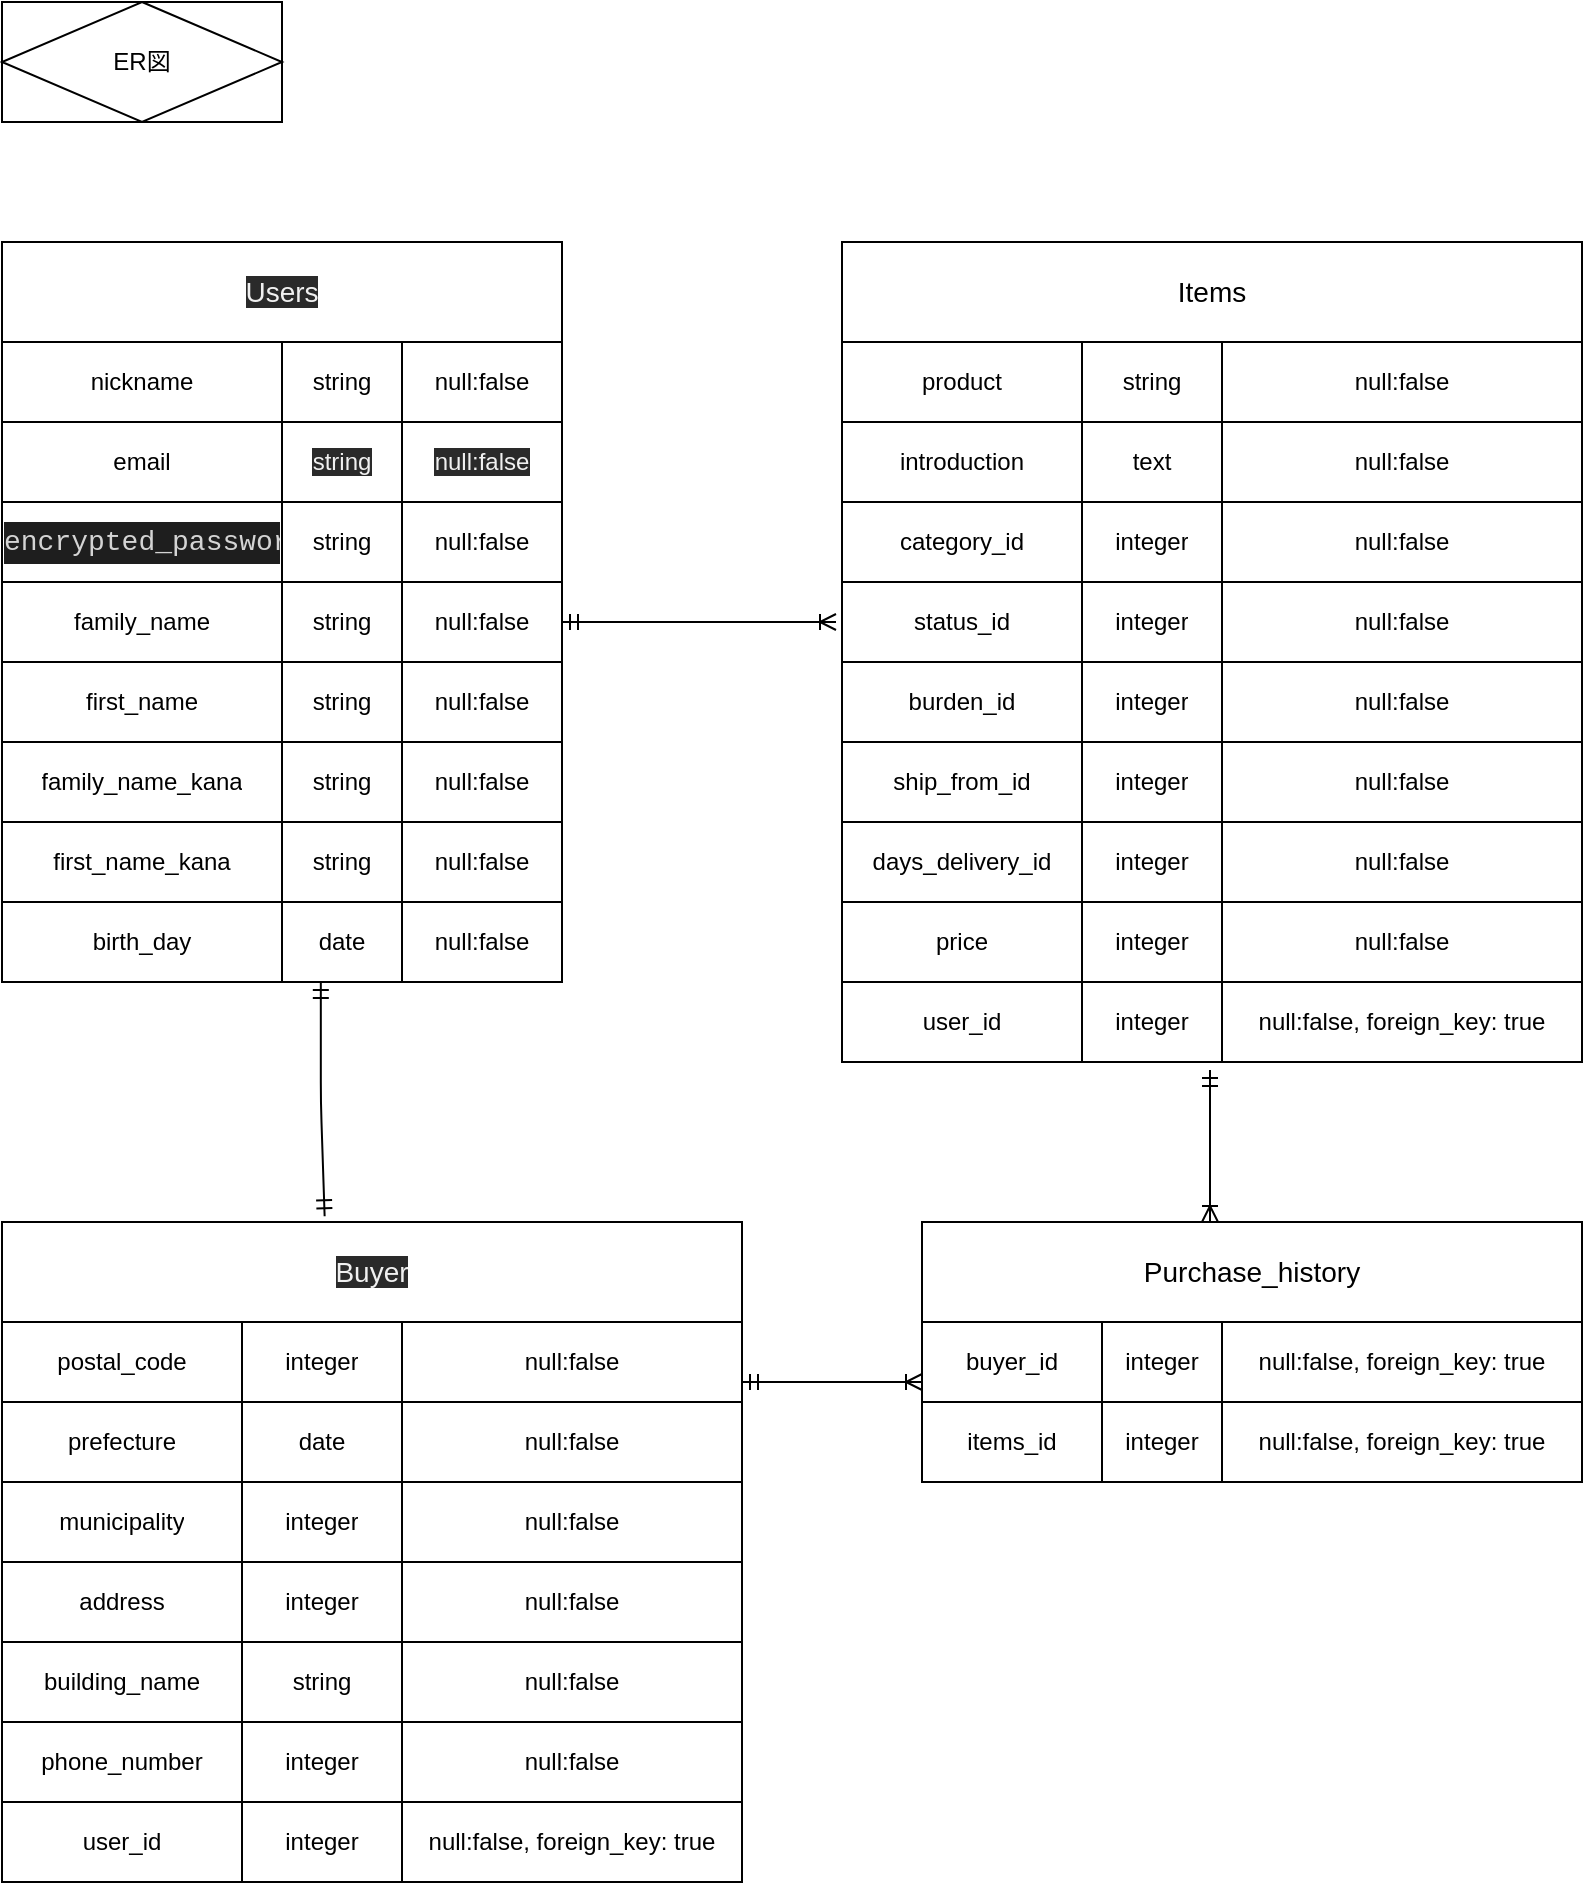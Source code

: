 <mxfile>
    <diagram id="nVic0PnlaTz1LBxeNmWi" name="ページ1">
        <mxGraphModel dx="1226" dy="859" grid="1" gridSize="10" guides="1" tooltips="1" connect="1" arrows="1" fold="1" page="1" pageScale="1" pageWidth="827" pageHeight="1169" math="0" shadow="0">
            <root>
                <mxCell id="RTZNErKrQ9jac7cI_J6o-0"/>
                <mxCell id="RTZNErKrQ9jac7cI_J6o-1" parent="RTZNErKrQ9jac7cI_J6o-0"/>
                <mxCell id="RTZNErKrQ9jac7cI_J6o-183" value="" style="shape=partialRectangle;html=1;whiteSpace=wrap;connectable=0;fillColor=none;top=0;left=0;bottom=0;right=0;overflow=hidden;" parent="RTZNErKrQ9jac7cI_J6o-1" vertex="1">
                    <mxGeometry x="80" y="430" width="80" height="26" as="geometry"/>
                </mxCell>
                <mxCell id="RTZNErKrQ9jac7cI_J6o-213" value="" style="shape=table;html=1;whiteSpace=wrap;startSize=0;container=1;collapsible=0;childLayout=tableLayout;" parent="RTZNErKrQ9jac7cI_J6o-1" vertex="1">
                    <mxGeometry x="20" y="290" width="280" height="120" as="geometry"/>
                </mxCell>
                <mxCell id="RTZNErKrQ9jac7cI_J6o-214" value="" style="shape=partialRectangle;html=1;whiteSpace=wrap;collapsible=0;dropTarget=0;pointerEvents=0;fillColor=none;top=0;left=0;bottom=0;right=0;points=[[0,0.5],[1,0.5]];portConstraint=eastwest;" parent="RTZNErKrQ9jac7cI_J6o-213" vertex="1">
                    <mxGeometry width="280" height="40" as="geometry"/>
                </mxCell>
                <mxCell id="RTZNErKrQ9jac7cI_J6o-215" value="nickname" style="shape=partialRectangle;html=1;whiteSpace=wrap;connectable=0;fillColor=none;top=0;left=0;bottom=0;right=0;overflow=hidden;" parent="RTZNErKrQ9jac7cI_J6o-214" vertex="1">
                    <mxGeometry width="140" height="40" as="geometry"/>
                </mxCell>
                <mxCell id="RTZNErKrQ9jac7cI_J6o-216" value="string" style="shape=partialRectangle;html=1;whiteSpace=wrap;connectable=0;fillColor=none;top=0;left=0;bottom=0;right=0;overflow=hidden;" parent="RTZNErKrQ9jac7cI_J6o-214" vertex="1">
                    <mxGeometry x="140" width="60" height="40" as="geometry"/>
                </mxCell>
                <mxCell id="RTZNErKrQ9jac7cI_J6o-217" value="null:false" style="shape=partialRectangle;html=1;whiteSpace=wrap;connectable=0;fillColor=none;top=0;left=0;bottom=0;right=0;overflow=hidden;" parent="RTZNErKrQ9jac7cI_J6o-214" vertex="1">
                    <mxGeometry x="200" width="80" height="40" as="geometry"/>
                </mxCell>
                <mxCell id="RTZNErKrQ9jac7cI_J6o-218" value="" style="shape=partialRectangle;html=1;whiteSpace=wrap;collapsible=0;dropTarget=0;pointerEvents=0;fillColor=none;top=0;left=0;bottom=0;right=0;points=[[0,0.5],[1,0.5]];portConstraint=eastwest;" parent="RTZNErKrQ9jac7cI_J6o-213" vertex="1">
                    <mxGeometry y="40" width="280" height="40" as="geometry"/>
                </mxCell>
                <mxCell id="RTZNErKrQ9jac7cI_J6o-219" value="email" style="shape=partialRectangle;html=1;whiteSpace=wrap;connectable=0;fillColor=none;top=0;left=0;bottom=0;right=0;overflow=hidden;" parent="RTZNErKrQ9jac7cI_J6o-218" vertex="1">
                    <mxGeometry width="140" height="40" as="geometry"/>
                </mxCell>
                <mxCell id="RTZNErKrQ9jac7cI_J6o-220" value="&lt;meta charset=&quot;utf-8&quot;&gt;&lt;span style=&quot;color: rgb(240, 240, 240); font-family: helvetica; font-size: 12px; font-style: normal; font-weight: 400; letter-spacing: normal; text-align: center; text-indent: 0px; text-transform: none; word-spacing: 0px; background-color: rgb(42, 42, 42); display: inline; float: none;&quot;&gt;string&lt;/span&gt;" style="shape=partialRectangle;html=1;whiteSpace=wrap;connectable=0;fillColor=none;top=0;left=0;bottom=0;right=0;overflow=hidden;" parent="RTZNErKrQ9jac7cI_J6o-218" vertex="1">
                    <mxGeometry x="140" width="60" height="40" as="geometry"/>
                </mxCell>
                <mxCell id="RTZNErKrQ9jac7cI_J6o-221" value="&lt;meta charset=&quot;utf-8&quot;&gt;&lt;span style=&quot;color: rgb(240, 240, 240); font-family: helvetica; font-size: 12px; font-style: normal; font-weight: 400; letter-spacing: normal; text-align: center; text-indent: 0px; text-transform: none; word-spacing: 0px; background-color: rgb(42, 42, 42); display: inline; float: none;&quot;&gt;null:false&lt;/span&gt;" style="shape=partialRectangle;html=1;whiteSpace=wrap;connectable=0;fillColor=none;top=0;left=0;bottom=0;right=0;overflow=hidden;" parent="RTZNErKrQ9jac7cI_J6o-218" vertex="1">
                    <mxGeometry x="200" width="80" height="40" as="geometry"/>
                </mxCell>
                <mxCell id="RTZNErKrQ9jac7cI_J6o-222" value="" style="shape=partialRectangle;html=1;whiteSpace=wrap;collapsible=0;dropTarget=0;pointerEvents=0;fillColor=none;top=0;left=0;bottom=0;right=0;points=[[0,0.5],[1,0.5]];portConstraint=eastwest;" parent="RTZNErKrQ9jac7cI_J6o-213" vertex="1">
                    <mxGeometry y="80" width="280" height="40" as="geometry"/>
                </mxCell>
                <mxCell id="RTZNErKrQ9jac7cI_J6o-223" value="&lt;div style=&quot;color: rgb(212 , 212 , 212) ; background-color: rgb(30 , 30 , 30) ; font-family: &amp;#34;ricty diminished&amp;#34; , &amp;#34;menlo&amp;#34; , &amp;#34;monaco&amp;#34; , &amp;#34;courier new&amp;#34; , monospace ; font-size: 14px ; line-height: 21px&quot;&gt;encrypted_password&lt;/div&gt;" style="shape=partialRectangle;html=1;whiteSpace=wrap;connectable=0;fillColor=none;top=0;left=0;bottom=0;right=0;overflow=hidden;" parent="RTZNErKrQ9jac7cI_J6o-222" vertex="1">
                    <mxGeometry width="140" height="40" as="geometry"/>
                </mxCell>
                <mxCell id="RTZNErKrQ9jac7cI_J6o-224" value="string" style="shape=partialRectangle;html=1;whiteSpace=wrap;connectable=0;fillColor=none;top=0;left=0;bottom=0;right=0;overflow=hidden;" parent="RTZNErKrQ9jac7cI_J6o-222" vertex="1">
                    <mxGeometry x="140" width="60" height="40" as="geometry"/>
                </mxCell>
                <mxCell id="RTZNErKrQ9jac7cI_J6o-225" value="null:false" style="shape=partialRectangle;html=1;whiteSpace=wrap;connectable=0;fillColor=none;top=0;left=0;bottom=0;right=0;overflow=hidden;" parent="RTZNErKrQ9jac7cI_J6o-222" vertex="1">
                    <mxGeometry x="200" width="80" height="40" as="geometry"/>
                </mxCell>
                <mxCell id="RTZNErKrQ9jac7cI_J6o-240" value="&lt;meta charset=&quot;utf-8&quot;&gt;&lt;span style=&quot;color: rgb(240, 240, 240); font-family: helvetica; font-size: 14px; font-style: normal; font-weight: 400; letter-spacing: normal; text-align: center; text-indent: 0px; text-transform: none; word-spacing: 0px; background-color: rgb(42, 42, 42); display: inline; float: none;&quot;&gt;Users&lt;/span&gt;" style="rounded=0;whiteSpace=wrap;html=1;" parent="RTZNErKrQ9jac7cI_J6o-1" vertex="1">
                    <mxGeometry x="20" y="240" width="280" height="50" as="geometry"/>
                </mxCell>
                <mxCell id="RTZNErKrQ9jac7cI_J6o-257" value="" style="shape=table;html=1;whiteSpace=wrap;startSize=0;container=1;collapsible=0;childLayout=tableLayout;" parent="RTZNErKrQ9jac7cI_J6o-1" vertex="1">
                    <mxGeometry x="20" y="410" width="280" height="120" as="geometry"/>
                </mxCell>
                <mxCell id="RTZNErKrQ9jac7cI_J6o-258" value="" style="shape=partialRectangle;html=1;whiteSpace=wrap;collapsible=0;dropTarget=0;pointerEvents=0;fillColor=none;top=0;left=0;bottom=0;right=0;points=[[0,0.5],[1,0.5]];portConstraint=eastwest;" parent="RTZNErKrQ9jac7cI_J6o-257" vertex="1">
                    <mxGeometry width="280" height="40" as="geometry"/>
                </mxCell>
                <mxCell id="RTZNErKrQ9jac7cI_J6o-259" value="family_name" style="shape=partialRectangle;html=1;whiteSpace=wrap;connectable=0;fillColor=none;top=0;left=0;bottom=0;right=0;overflow=hidden;" parent="RTZNErKrQ9jac7cI_J6o-258" vertex="1">
                    <mxGeometry width="140" height="40" as="geometry"/>
                </mxCell>
                <mxCell id="RTZNErKrQ9jac7cI_J6o-260" value="string" style="shape=partialRectangle;html=1;whiteSpace=wrap;connectable=0;fillColor=none;top=0;left=0;bottom=0;right=0;overflow=hidden;" parent="RTZNErKrQ9jac7cI_J6o-258" vertex="1">
                    <mxGeometry x="140" width="60" height="40" as="geometry"/>
                </mxCell>
                <mxCell id="RTZNErKrQ9jac7cI_J6o-261" value="null:false" style="shape=partialRectangle;html=1;whiteSpace=wrap;connectable=0;fillColor=none;top=0;left=0;bottom=0;right=0;overflow=hidden;" parent="RTZNErKrQ9jac7cI_J6o-258" vertex="1">
                    <mxGeometry x="200" width="80" height="40" as="geometry"/>
                </mxCell>
                <mxCell id="RTZNErKrQ9jac7cI_J6o-262" value="" style="shape=partialRectangle;html=1;whiteSpace=wrap;collapsible=0;dropTarget=0;pointerEvents=0;fillColor=none;top=0;left=0;bottom=0;right=0;points=[[0,0.5],[1,0.5]];portConstraint=eastwest;" parent="RTZNErKrQ9jac7cI_J6o-257" vertex="1">
                    <mxGeometry y="40" width="280" height="40" as="geometry"/>
                </mxCell>
                <mxCell id="RTZNErKrQ9jac7cI_J6o-263" value="first_name" style="shape=partialRectangle;html=1;whiteSpace=wrap;connectable=0;fillColor=none;top=0;left=0;bottom=0;right=0;overflow=hidden;" parent="RTZNErKrQ9jac7cI_J6o-262" vertex="1">
                    <mxGeometry width="140" height="40" as="geometry"/>
                </mxCell>
                <mxCell id="RTZNErKrQ9jac7cI_J6o-264" value="string" style="shape=partialRectangle;html=1;whiteSpace=wrap;connectable=0;fillColor=none;top=0;left=0;bottom=0;right=0;overflow=hidden;" parent="RTZNErKrQ9jac7cI_J6o-262" vertex="1">
                    <mxGeometry x="140" width="60" height="40" as="geometry"/>
                </mxCell>
                <mxCell id="RTZNErKrQ9jac7cI_J6o-265" value="null:false" style="shape=partialRectangle;html=1;whiteSpace=wrap;connectable=0;fillColor=none;top=0;left=0;bottom=0;right=0;overflow=hidden;" parent="RTZNErKrQ9jac7cI_J6o-262" vertex="1">
                    <mxGeometry x="200" width="80" height="40" as="geometry"/>
                </mxCell>
                <mxCell id="RTZNErKrQ9jac7cI_J6o-266" value="" style="shape=partialRectangle;html=1;whiteSpace=wrap;collapsible=0;dropTarget=0;pointerEvents=0;fillColor=none;top=0;left=0;bottom=0;right=0;points=[[0,0.5],[1,0.5]];portConstraint=eastwest;" parent="RTZNErKrQ9jac7cI_J6o-257" vertex="1">
                    <mxGeometry y="80" width="280" height="40" as="geometry"/>
                </mxCell>
                <mxCell id="RTZNErKrQ9jac7cI_J6o-267" value="family_name_kana" style="shape=partialRectangle;html=1;whiteSpace=wrap;connectable=0;fillColor=none;top=0;left=0;bottom=0;right=0;overflow=hidden;" parent="RTZNErKrQ9jac7cI_J6o-266" vertex="1">
                    <mxGeometry width="140" height="40" as="geometry"/>
                </mxCell>
                <mxCell id="RTZNErKrQ9jac7cI_J6o-268" value="string" style="shape=partialRectangle;html=1;whiteSpace=wrap;connectable=0;fillColor=none;top=0;left=0;bottom=0;right=0;overflow=hidden;" parent="RTZNErKrQ9jac7cI_J6o-266" vertex="1">
                    <mxGeometry x="140" width="60" height="40" as="geometry"/>
                </mxCell>
                <mxCell id="RTZNErKrQ9jac7cI_J6o-269" value="null:false" style="shape=partialRectangle;html=1;whiteSpace=wrap;connectable=0;fillColor=none;top=0;left=0;bottom=0;right=0;overflow=hidden;" parent="RTZNErKrQ9jac7cI_J6o-266" vertex="1">
                    <mxGeometry x="200" width="80" height="40" as="geometry"/>
                </mxCell>
                <mxCell id="RTZNErKrQ9jac7cI_J6o-270" value="first_name_kana" style="rounded=0;whiteSpace=wrap;html=1;" parent="RTZNErKrQ9jac7cI_J6o-1" vertex="1">
                    <mxGeometry x="20" y="530" width="140" height="40" as="geometry"/>
                </mxCell>
                <mxCell id="RTZNErKrQ9jac7cI_J6o-271" value="birth_day" style="rounded=0;whiteSpace=wrap;html=1;" parent="RTZNErKrQ9jac7cI_J6o-1" vertex="1">
                    <mxGeometry x="20" y="570" width="140" height="40" as="geometry"/>
                </mxCell>
                <mxCell id="RTZNErKrQ9jac7cI_J6o-272" value="string" style="rounded=0;whiteSpace=wrap;html=1;" parent="RTZNErKrQ9jac7cI_J6o-1" vertex="1">
                    <mxGeometry x="160" y="530" width="60" height="40" as="geometry"/>
                </mxCell>
                <mxCell id="RTZNErKrQ9jac7cI_J6o-273" value="date" style="rounded=0;whiteSpace=wrap;html=1;" parent="RTZNErKrQ9jac7cI_J6o-1" vertex="1">
                    <mxGeometry x="160" y="570" width="60" height="40" as="geometry"/>
                </mxCell>
                <mxCell id="RTZNErKrQ9jac7cI_J6o-274" value="null:false" style="rounded=0;whiteSpace=wrap;html=1;" parent="RTZNErKrQ9jac7cI_J6o-1" vertex="1">
                    <mxGeometry x="220" y="530" width="80" height="40" as="geometry"/>
                </mxCell>
                <mxCell id="RTZNErKrQ9jac7cI_J6o-275" value="null:false" style="rounded=0;whiteSpace=wrap;html=1;" parent="RTZNErKrQ9jac7cI_J6o-1" vertex="1">
                    <mxGeometry x="220" y="570" width="80" height="40" as="geometry"/>
                </mxCell>
                <mxCell id="RTZNErKrQ9jac7cI_J6o-277" value="&lt;font face=&quot;helvetica&quot;&gt;&lt;span style=&quot;font-size: 14px&quot;&gt;Items&lt;/span&gt;&lt;/font&gt;" style="rounded=0;whiteSpace=wrap;html=1;" parent="RTZNErKrQ9jac7cI_J6o-1" vertex="1">
                    <mxGeometry x="440" y="240" width="370" height="50" as="geometry"/>
                </mxCell>
                <mxCell id="RTZNErKrQ9jac7cI_J6o-278" value="" style="shape=table;html=1;whiteSpace=wrap;startSize=0;container=1;collapsible=0;childLayout=tableLayout;" parent="RTZNErKrQ9jac7cI_J6o-1" vertex="1">
                    <mxGeometry x="440" y="290" width="370" height="120" as="geometry"/>
                </mxCell>
                <mxCell id="RTZNErKrQ9jac7cI_J6o-279" value="" style="shape=partialRectangle;html=1;whiteSpace=wrap;collapsible=0;dropTarget=0;pointerEvents=0;fillColor=none;top=0;left=0;bottom=0;right=0;points=[[0,0.5],[1,0.5]];portConstraint=eastwest;" parent="RTZNErKrQ9jac7cI_J6o-278" vertex="1">
                    <mxGeometry width="370" height="40" as="geometry"/>
                </mxCell>
                <mxCell id="RTZNErKrQ9jac7cI_J6o-280" value="product" style="shape=partialRectangle;html=1;whiteSpace=wrap;connectable=0;fillColor=none;top=0;left=0;bottom=0;right=0;overflow=hidden;" parent="RTZNErKrQ9jac7cI_J6o-279" vertex="1">
                    <mxGeometry width="120" height="40" as="geometry"/>
                </mxCell>
                <mxCell id="RTZNErKrQ9jac7cI_J6o-281" value="string" style="shape=partialRectangle;html=1;whiteSpace=wrap;connectable=0;fillColor=none;top=0;left=0;bottom=0;right=0;overflow=hidden;" parent="RTZNErKrQ9jac7cI_J6o-279" vertex="1">
                    <mxGeometry x="120" width="70" height="40" as="geometry"/>
                </mxCell>
                <mxCell id="RTZNErKrQ9jac7cI_J6o-282" value="null:false" style="shape=partialRectangle;html=1;whiteSpace=wrap;connectable=0;fillColor=none;top=0;left=0;bottom=0;right=0;overflow=hidden;" parent="RTZNErKrQ9jac7cI_J6o-279" vertex="1">
                    <mxGeometry x="190" width="180" height="40" as="geometry"/>
                </mxCell>
                <mxCell id="RTZNErKrQ9jac7cI_J6o-283" value="" style="shape=partialRectangle;html=1;whiteSpace=wrap;collapsible=0;dropTarget=0;pointerEvents=0;fillColor=none;top=0;left=0;bottom=0;right=0;points=[[0,0.5],[1,0.5]];portConstraint=eastwest;" parent="RTZNErKrQ9jac7cI_J6o-278" vertex="1">
                    <mxGeometry y="40" width="370" height="40" as="geometry"/>
                </mxCell>
                <mxCell id="RTZNErKrQ9jac7cI_J6o-284" value="introduction" style="shape=partialRectangle;html=1;whiteSpace=wrap;connectable=0;fillColor=none;top=0;left=0;bottom=0;right=0;overflow=hidden;" parent="RTZNErKrQ9jac7cI_J6o-283" vertex="1">
                    <mxGeometry width="120" height="40" as="geometry"/>
                </mxCell>
                <mxCell id="RTZNErKrQ9jac7cI_J6o-285" value="text" style="shape=partialRectangle;html=1;whiteSpace=wrap;connectable=0;fillColor=none;top=0;left=0;bottom=0;right=0;overflow=hidden;" parent="RTZNErKrQ9jac7cI_J6o-283" vertex="1">
                    <mxGeometry x="120" width="70" height="40" as="geometry"/>
                </mxCell>
                <mxCell id="RTZNErKrQ9jac7cI_J6o-286" value="null:false" style="shape=partialRectangle;html=1;whiteSpace=wrap;connectable=0;fillColor=none;top=0;left=0;bottom=0;right=0;overflow=hidden;" parent="RTZNErKrQ9jac7cI_J6o-283" vertex="1">
                    <mxGeometry x="190" width="180" height="40" as="geometry"/>
                </mxCell>
                <mxCell id="RTZNErKrQ9jac7cI_J6o-287" value="" style="shape=partialRectangle;html=1;whiteSpace=wrap;collapsible=0;dropTarget=0;pointerEvents=0;fillColor=none;top=0;left=0;bottom=0;right=0;points=[[0,0.5],[1,0.5]];portConstraint=eastwest;" parent="RTZNErKrQ9jac7cI_J6o-278" vertex="1">
                    <mxGeometry y="80" width="370" height="40" as="geometry"/>
                </mxCell>
                <mxCell id="RTZNErKrQ9jac7cI_J6o-288" value="category_id" style="shape=partialRectangle;html=1;whiteSpace=wrap;connectable=0;fillColor=none;top=0;left=0;bottom=0;right=0;overflow=hidden;" parent="RTZNErKrQ9jac7cI_J6o-287" vertex="1">
                    <mxGeometry width="120" height="40" as="geometry"/>
                </mxCell>
                <mxCell id="RTZNErKrQ9jac7cI_J6o-289" value="integer" style="shape=partialRectangle;html=1;whiteSpace=wrap;connectable=0;fillColor=none;top=0;left=0;bottom=0;right=0;overflow=hidden;" parent="RTZNErKrQ9jac7cI_J6o-287" vertex="1">
                    <mxGeometry x="120" width="70" height="40" as="geometry"/>
                </mxCell>
                <mxCell id="RTZNErKrQ9jac7cI_J6o-290" value="null:false" style="shape=partialRectangle;html=1;whiteSpace=wrap;connectable=0;fillColor=none;top=0;left=0;bottom=0;right=0;overflow=hidden;" parent="RTZNErKrQ9jac7cI_J6o-287" vertex="1">
                    <mxGeometry x="190" width="180" height="40" as="geometry"/>
                </mxCell>
                <mxCell id="RTZNErKrQ9jac7cI_J6o-291" value="" style="shape=table;html=1;whiteSpace=wrap;startSize=0;container=1;collapsible=0;childLayout=tableLayout;" parent="RTZNErKrQ9jac7cI_J6o-1" vertex="1">
                    <mxGeometry x="440" y="410" width="370" height="120" as="geometry"/>
                </mxCell>
                <mxCell id="RTZNErKrQ9jac7cI_J6o-292" value="" style="shape=partialRectangle;html=1;whiteSpace=wrap;collapsible=0;dropTarget=0;pointerEvents=0;fillColor=none;top=0;left=0;bottom=0;right=0;points=[[0,0.5],[1,0.5]];portConstraint=eastwest;" parent="RTZNErKrQ9jac7cI_J6o-291" vertex="1">
                    <mxGeometry width="370" height="40" as="geometry"/>
                </mxCell>
                <mxCell id="RTZNErKrQ9jac7cI_J6o-293" value="status_id" style="shape=partialRectangle;html=1;whiteSpace=wrap;connectable=0;fillColor=none;top=0;left=0;bottom=0;right=0;overflow=hidden;" parent="RTZNErKrQ9jac7cI_J6o-292" vertex="1">
                    <mxGeometry width="120" height="40" as="geometry"/>
                </mxCell>
                <mxCell id="RTZNErKrQ9jac7cI_J6o-294" value="integer" style="shape=partialRectangle;html=1;whiteSpace=wrap;connectable=0;fillColor=none;top=0;left=0;bottom=0;right=0;overflow=hidden;" parent="RTZNErKrQ9jac7cI_J6o-292" vertex="1">
                    <mxGeometry x="120" width="70" height="40" as="geometry"/>
                </mxCell>
                <mxCell id="RTZNErKrQ9jac7cI_J6o-295" value="null:false" style="shape=partialRectangle;html=1;whiteSpace=wrap;connectable=0;fillColor=none;top=0;left=0;bottom=0;right=0;overflow=hidden;" parent="RTZNErKrQ9jac7cI_J6o-292" vertex="1">
                    <mxGeometry x="190" width="180" height="40" as="geometry"/>
                </mxCell>
                <mxCell id="RTZNErKrQ9jac7cI_J6o-296" value="" style="shape=partialRectangle;html=1;whiteSpace=wrap;collapsible=0;dropTarget=0;pointerEvents=0;fillColor=none;top=0;left=0;bottom=0;right=0;points=[[0,0.5],[1,0.5]];portConstraint=eastwest;" parent="RTZNErKrQ9jac7cI_J6o-291" vertex="1">
                    <mxGeometry y="40" width="370" height="40" as="geometry"/>
                </mxCell>
                <mxCell id="RTZNErKrQ9jac7cI_J6o-297" value="burden_id" style="shape=partialRectangle;html=1;whiteSpace=wrap;connectable=0;fillColor=none;top=0;left=0;bottom=0;right=0;overflow=hidden;" parent="RTZNErKrQ9jac7cI_J6o-296" vertex="1">
                    <mxGeometry width="120" height="40" as="geometry"/>
                </mxCell>
                <mxCell id="RTZNErKrQ9jac7cI_J6o-298" value="integer" style="shape=partialRectangle;html=1;whiteSpace=wrap;connectable=0;fillColor=none;top=0;left=0;bottom=0;right=0;overflow=hidden;" parent="RTZNErKrQ9jac7cI_J6o-296" vertex="1">
                    <mxGeometry x="120" width="70" height="40" as="geometry"/>
                </mxCell>
                <mxCell id="RTZNErKrQ9jac7cI_J6o-299" value="null:false" style="shape=partialRectangle;html=1;whiteSpace=wrap;connectable=0;fillColor=none;top=0;left=0;bottom=0;right=0;overflow=hidden;" parent="RTZNErKrQ9jac7cI_J6o-296" vertex="1">
                    <mxGeometry x="190" width="180" height="40" as="geometry"/>
                </mxCell>
                <mxCell id="RTZNErKrQ9jac7cI_J6o-300" value="" style="shape=partialRectangle;html=1;whiteSpace=wrap;collapsible=0;dropTarget=0;pointerEvents=0;fillColor=none;top=0;left=0;bottom=0;right=0;points=[[0,0.5],[1,0.5]];portConstraint=eastwest;" parent="RTZNErKrQ9jac7cI_J6o-291" vertex="1">
                    <mxGeometry y="80" width="370" height="40" as="geometry"/>
                </mxCell>
                <mxCell id="RTZNErKrQ9jac7cI_J6o-301" value="ship_from_id" style="shape=partialRectangle;html=1;whiteSpace=wrap;connectable=0;fillColor=none;top=0;left=0;bottom=0;right=0;overflow=hidden;" parent="RTZNErKrQ9jac7cI_J6o-300" vertex="1">
                    <mxGeometry width="120" height="40" as="geometry"/>
                </mxCell>
                <mxCell id="RTZNErKrQ9jac7cI_J6o-302" value="integer" style="shape=partialRectangle;html=1;whiteSpace=wrap;connectable=0;fillColor=none;top=0;left=0;bottom=0;right=0;overflow=hidden;" parent="RTZNErKrQ9jac7cI_J6o-300" vertex="1">
                    <mxGeometry x="120" width="70" height="40" as="geometry"/>
                </mxCell>
                <mxCell id="RTZNErKrQ9jac7cI_J6o-303" value="null:false" style="shape=partialRectangle;html=1;whiteSpace=wrap;connectable=0;fillColor=none;top=0;left=0;bottom=0;right=0;overflow=hidden;" parent="RTZNErKrQ9jac7cI_J6o-300" vertex="1">
                    <mxGeometry x="190" width="180" height="40" as="geometry"/>
                </mxCell>
                <mxCell id="RTZNErKrQ9jac7cI_J6o-317" value="days_delivery_id" style="rounded=0;whiteSpace=wrap;html=1;" parent="RTZNErKrQ9jac7cI_J6o-1" vertex="1">
                    <mxGeometry x="440" y="530" width="120" height="40" as="geometry"/>
                </mxCell>
                <mxCell id="RTZNErKrQ9jac7cI_J6o-377" value="" style="edgeStyle=none;rounded=0;orthogonalLoop=1;jettySize=auto;html=1;" parent="RTZNErKrQ9jac7cI_J6o-1" source="RTZNErKrQ9jac7cI_J6o-318" target="RTZNErKrQ9jac7cI_J6o-322" edge="1">
                    <mxGeometry relative="1" as="geometry"/>
                </mxCell>
                <mxCell id="RTZNErKrQ9jac7cI_J6o-318" value="integer" style="rounded=0;whiteSpace=wrap;html=1;" parent="RTZNErKrQ9jac7cI_J6o-1" vertex="1">
                    <mxGeometry x="560" y="530" width="70" height="40" as="geometry"/>
                </mxCell>
                <mxCell id="RTZNErKrQ9jac7cI_J6o-319" value="null:false" style="rounded=0;whiteSpace=wrap;html=1;" parent="RTZNErKrQ9jac7cI_J6o-1" vertex="1">
                    <mxGeometry x="630" y="530" width="180" height="40" as="geometry"/>
                </mxCell>
                <mxCell id="RTZNErKrQ9jac7cI_J6o-320" value="price" style="rounded=0;whiteSpace=wrap;html=1;" parent="RTZNErKrQ9jac7cI_J6o-1" vertex="1">
                    <mxGeometry x="440" y="570" width="120" height="40" as="geometry"/>
                </mxCell>
                <mxCell id="RTZNErKrQ9jac7cI_J6o-321" value="integer" style="rounded=0;whiteSpace=wrap;html=1;" parent="RTZNErKrQ9jac7cI_J6o-1" vertex="1">
                    <mxGeometry x="560" y="570" width="70" height="40" as="geometry"/>
                </mxCell>
                <mxCell id="RTZNErKrQ9jac7cI_J6o-322" value="null:false" style="rounded=0;whiteSpace=wrap;html=1;" parent="RTZNErKrQ9jac7cI_J6o-1" vertex="1">
                    <mxGeometry x="630" y="570" width="180" height="40" as="geometry"/>
                </mxCell>
                <mxCell id="RTZNErKrQ9jac7cI_J6o-323" value="&lt;span style=&quot;color: rgb(240 , 240 , 240) ; font-family: &amp;#34;helvetica&amp;#34; ; font-size: 14px ; font-style: normal ; font-weight: 400 ; letter-spacing: normal ; text-align: center ; text-indent: 0px ; text-transform: none ; word-spacing: 0px ; background-color: rgb(42 , 42 , 42) ; display: inline ; float: none&quot;&gt;Buyer&lt;/span&gt;" style="rounded=0;whiteSpace=wrap;html=1;" parent="RTZNErKrQ9jac7cI_J6o-1" vertex="1">
                    <mxGeometry x="20" y="730" width="370" height="50" as="geometry"/>
                </mxCell>
                <mxCell id="RTZNErKrQ9jac7cI_J6o-324" value="" style="shape=table;html=1;whiteSpace=wrap;startSize=0;container=1;collapsible=0;childLayout=tableLayout;" parent="RTZNErKrQ9jac7cI_J6o-1" vertex="1">
                    <mxGeometry x="20" y="780" width="370" height="120" as="geometry"/>
                </mxCell>
                <mxCell id="RTZNErKrQ9jac7cI_J6o-325" value="" style="shape=partialRectangle;html=1;whiteSpace=wrap;collapsible=0;dropTarget=0;pointerEvents=0;fillColor=none;top=0;left=0;bottom=0;right=0;points=[[0,0.5],[1,0.5]];portConstraint=eastwest;" parent="RTZNErKrQ9jac7cI_J6o-324" vertex="1">
                    <mxGeometry width="370" height="40" as="geometry"/>
                </mxCell>
                <mxCell id="RTZNErKrQ9jac7cI_J6o-326" value="postal_code" style="shape=partialRectangle;html=1;whiteSpace=wrap;connectable=0;fillColor=none;top=0;left=0;bottom=0;right=0;overflow=hidden;" parent="RTZNErKrQ9jac7cI_J6o-325" vertex="1">
                    <mxGeometry width="120" height="40" as="geometry"/>
                </mxCell>
                <mxCell id="RTZNErKrQ9jac7cI_J6o-327" value="integer" style="shape=partialRectangle;html=1;whiteSpace=wrap;connectable=0;fillColor=none;top=0;left=0;bottom=0;right=0;overflow=hidden;" parent="RTZNErKrQ9jac7cI_J6o-325" vertex="1">
                    <mxGeometry x="120" width="80" height="40" as="geometry"/>
                </mxCell>
                <mxCell id="RTZNErKrQ9jac7cI_J6o-328" value="null:false" style="shape=partialRectangle;html=1;whiteSpace=wrap;connectable=0;fillColor=none;top=0;left=0;bottom=0;right=0;overflow=hidden;" parent="RTZNErKrQ9jac7cI_J6o-325" vertex="1">
                    <mxGeometry x="200" width="170" height="40" as="geometry"/>
                </mxCell>
                <mxCell id="RTZNErKrQ9jac7cI_J6o-329" value="" style="shape=partialRectangle;html=1;whiteSpace=wrap;collapsible=0;dropTarget=0;pointerEvents=0;fillColor=none;top=0;left=0;bottom=0;right=0;points=[[0,0.5],[1,0.5]];portConstraint=eastwest;" parent="RTZNErKrQ9jac7cI_J6o-324" vertex="1">
                    <mxGeometry y="40" width="370" height="40" as="geometry"/>
                </mxCell>
                <mxCell id="RTZNErKrQ9jac7cI_J6o-330" value="prefecture" style="shape=partialRectangle;html=1;whiteSpace=wrap;connectable=0;fillColor=none;top=0;left=0;bottom=0;right=0;overflow=hidden;" parent="RTZNErKrQ9jac7cI_J6o-329" vertex="1">
                    <mxGeometry width="120" height="40" as="geometry"/>
                </mxCell>
                <mxCell id="RTZNErKrQ9jac7cI_J6o-331" value="date" style="shape=partialRectangle;html=1;whiteSpace=wrap;connectable=0;fillColor=none;top=0;left=0;bottom=0;right=0;overflow=hidden;" parent="RTZNErKrQ9jac7cI_J6o-329" vertex="1">
                    <mxGeometry x="120" width="80" height="40" as="geometry"/>
                </mxCell>
                <mxCell id="RTZNErKrQ9jac7cI_J6o-332" value="null:false" style="shape=partialRectangle;html=1;whiteSpace=wrap;connectable=0;fillColor=none;top=0;left=0;bottom=0;right=0;overflow=hidden;" parent="RTZNErKrQ9jac7cI_J6o-329" vertex="1">
                    <mxGeometry x="200" width="170" height="40" as="geometry"/>
                </mxCell>
                <mxCell id="RTZNErKrQ9jac7cI_J6o-333" value="" style="shape=partialRectangle;html=1;whiteSpace=wrap;collapsible=0;dropTarget=0;pointerEvents=0;fillColor=none;top=0;left=0;bottom=0;right=0;points=[[0,0.5],[1,0.5]];portConstraint=eastwest;" parent="RTZNErKrQ9jac7cI_J6o-324" vertex="1">
                    <mxGeometry y="80" width="370" height="40" as="geometry"/>
                </mxCell>
                <mxCell id="RTZNErKrQ9jac7cI_J6o-334" value="municipality" style="shape=partialRectangle;html=1;whiteSpace=wrap;connectable=0;fillColor=none;top=0;left=0;bottom=0;right=0;overflow=hidden;" parent="RTZNErKrQ9jac7cI_J6o-333" vertex="1">
                    <mxGeometry width="120" height="40" as="geometry"/>
                </mxCell>
                <mxCell id="RTZNErKrQ9jac7cI_J6o-335" value="integer" style="shape=partialRectangle;html=1;whiteSpace=wrap;connectable=0;fillColor=none;top=0;left=0;bottom=0;right=0;overflow=hidden;" parent="RTZNErKrQ9jac7cI_J6o-333" vertex="1">
                    <mxGeometry x="120" width="80" height="40" as="geometry"/>
                </mxCell>
                <mxCell id="RTZNErKrQ9jac7cI_J6o-336" value="null:false" style="shape=partialRectangle;html=1;whiteSpace=wrap;connectable=0;fillColor=none;top=0;left=0;bottom=0;right=0;overflow=hidden;" parent="RTZNErKrQ9jac7cI_J6o-333" vertex="1">
                    <mxGeometry x="200" width="170" height="40" as="geometry"/>
                </mxCell>
                <mxCell id="RTZNErKrQ9jac7cI_J6o-354" value="address" style="rounded=0;whiteSpace=wrap;html=1;" parent="RTZNErKrQ9jac7cI_J6o-1" vertex="1">
                    <mxGeometry x="20" y="900" width="120" height="40" as="geometry"/>
                </mxCell>
                <mxCell id="RTZNErKrQ9jac7cI_J6o-355" value="integer" style="rounded=0;whiteSpace=wrap;html=1;" parent="RTZNErKrQ9jac7cI_J6o-1" vertex="1">
                    <mxGeometry x="140" y="900" width="80" height="40" as="geometry"/>
                </mxCell>
                <mxCell id="RTZNErKrQ9jac7cI_J6o-356" value="null:false" style="rounded=0;whiteSpace=wrap;html=1;" parent="RTZNErKrQ9jac7cI_J6o-1" vertex="1">
                    <mxGeometry x="220" y="900" width="170" height="40" as="geometry"/>
                </mxCell>
                <mxCell id="RTZNErKrQ9jac7cI_J6o-357" value="building_name" style="rounded=0;whiteSpace=wrap;html=1;" parent="RTZNErKrQ9jac7cI_J6o-1" vertex="1">
                    <mxGeometry x="20" y="940" width="120" height="40" as="geometry"/>
                </mxCell>
                <mxCell id="RTZNErKrQ9jac7cI_J6o-358" value="string" style="rounded=0;whiteSpace=wrap;html=1;" parent="RTZNErKrQ9jac7cI_J6o-1" vertex="1">
                    <mxGeometry x="140" y="940" width="80" height="40" as="geometry"/>
                </mxCell>
                <mxCell id="RTZNErKrQ9jac7cI_J6o-359" value="null:false" style="rounded=0;whiteSpace=wrap;html=1;" parent="RTZNErKrQ9jac7cI_J6o-1" vertex="1">
                    <mxGeometry x="220" y="940" width="170" height="40" as="geometry"/>
                </mxCell>
                <mxCell id="RTZNErKrQ9jac7cI_J6o-360" value="phone_number" style="rounded=0;whiteSpace=wrap;html=1;" parent="RTZNErKrQ9jac7cI_J6o-1" vertex="1">
                    <mxGeometry x="20" y="980" width="120" height="40" as="geometry"/>
                </mxCell>
                <mxCell id="RTZNErKrQ9jac7cI_J6o-361" value="integer" style="rounded=0;whiteSpace=wrap;html=1;" parent="RTZNErKrQ9jac7cI_J6o-1" vertex="1">
                    <mxGeometry x="140" y="980" width="80" height="40" as="geometry"/>
                </mxCell>
                <mxCell id="RTZNErKrQ9jac7cI_J6o-362" value="null:false" style="rounded=0;whiteSpace=wrap;html=1;" parent="RTZNErKrQ9jac7cI_J6o-1" vertex="1">
                    <mxGeometry x="220" y="980" width="170" height="40" as="geometry"/>
                </mxCell>
                <mxCell id="RTZNErKrQ9jac7cI_J6o-371" value="" style="edgeStyle=entityRelationEdgeStyle;fontSize=12;html=1;endArrow=ERoneToMany;startArrow=ERmandOne;exitX=1;exitY=0.5;exitDx=0;exitDy=0;" parent="RTZNErKrQ9jac7cI_J6o-1" edge="1" source="RTZNErKrQ9jac7cI_J6o-258">
                    <mxGeometry width="100" height="100" relative="1" as="geometry">
                        <mxPoint x="330" y="430" as="sourcePoint"/>
                        <mxPoint x="437" y="430" as="targetPoint"/>
                    </mxGeometry>
                </mxCell>
                <mxCell id="RTZNErKrQ9jac7cI_J6o-374" value="user_id" style="rounded=0;whiteSpace=wrap;html=1;" parent="RTZNErKrQ9jac7cI_J6o-1" vertex="1">
                    <mxGeometry x="440" y="610" width="120" height="40" as="geometry"/>
                </mxCell>
                <mxCell id="RTZNErKrQ9jac7cI_J6o-375" value="integer" style="rounded=0;whiteSpace=wrap;html=1;" parent="RTZNErKrQ9jac7cI_J6o-1" vertex="1">
                    <mxGeometry x="560" y="610" width="70" height="40" as="geometry"/>
                </mxCell>
                <mxCell id="RTZNErKrQ9jac7cI_J6o-376" value="null:false, foreign_key: true" style="rounded=0;whiteSpace=wrap;html=1;" parent="RTZNErKrQ9jac7cI_J6o-1" vertex="1">
                    <mxGeometry x="630" y="610" width="180" height="40" as="geometry"/>
                </mxCell>
                <mxCell id="RTZNErKrQ9jac7cI_J6o-382" value="user_id" style="rounded=0;whiteSpace=wrap;html=1;" parent="RTZNErKrQ9jac7cI_J6o-1" vertex="1">
                    <mxGeometry x="20" y="1020" width="120" height="40" as="geometry"/>
                </mxCell>
                <mxCell id="RTZNErKrQ9jac7cI_J6o-383" value="integer" style="rounded=0;whiteSpace=wrap;html=1;" parent="RTZNErKrQ9jac7cI_J6o-1" vertex="1">
                    <mxGeometry x="140" y="1020" width="80" height="40" as="geometry"/>
                </mxCell>
                <mxCell id="RTZNErKrQ9jac7cI_J6o-384" value="null:false, foreign_key: true" style="rounded=0;whiteSpace=wrap;html=1;" parent="RTZNErKrQ9jac7cI_J6o-1" vertex="1">
                    <mxGeometry x="220" y="1020" width="170" height="40" as="geometry"/>
                </mxCell>
                <mxCell id="RTZNErKrQ9jac7cI_J6o-395" value="" style="edgeStyle=none;rounded=0;orthogonalLoop=1;jettySize=auto;html=1;" parent="RTZNErKrQ9jac7cI_J6o-1" edge="1">
                    <mxGeometry relative="1" as="geometry">
                        <mxPoint x="190" y="910" as="sourcePoint"/>
                        <mxPoint x="190" y="910" as="targetPoint"/>
                    </mxGeometry>
                </mxCell>
                <mxCell id="RTZNErKrQ9jac7cI_J6o-396" value="ER図" style="shape=associativeEntity;whiteSpace=wrap;html=1;align=center;" parent="RTZNErKrQ9jac7cI_J6o-1" vertex="1">
                    <mxGeometry x="20" y="120" width="140" height="60" as="geometry"/>
                </mxCell>
                <mxCell id="g5e_-5cKJ-WxG7wdG1BJ-10" value="&lt;font face=&quot;helvetica&quot;&gt;&lt;span style=&quot;font-size: 14px&quot;&gt;Purchase_history&lt;/span&gt;&lt;/font&gt;" style="rounded=0;whiteSpace=wrap;html=1;" vertex="1" parent="RTZNErKrQ9jac7cI_J6o-1">
                    <mxGeometry x="480" y="730" width="330" height="50" as="geometry"/>
                </mxCell>
                <mxCell id="g5e_-5cKJ-WxG7wdG1BJ-11" value="buyer_id" style="rounded=0;whiteSpace=wrap;html=1;" vertex="1" parent="RTZNErKrQ9jac7cI_J6o-1">
                    <mxGeometry x="480" y="780" width="90" height="40" as="geometry"/>
                </mxCell>
                <mxCell id="g5e_-5cKJ-WxG7wdG1BJ-12" value="integer" style="rounded=0;whiteSpace=wrap;html=1;" vertex="1" parent="RTZNErKrQ9jac7cI_J6o-1">
                    <mxGeometry x="570" y="780" width="60" height="40" as="geometry"/>
                </mxCell>
                <mxCell id="g5e_-5cKJ-WxG7wdG1BJ-13" value="null:false, foreign_key: true" style="rounded=0;whiteSpace=wrap;html=1;" vertex="1" parent="RTZNErKrQ9jac7cI_J6o-1">
                    <mxGeometry x="630" y="780" width="180" height="40" as="geometry"/>
                </mxCell>
                <mxCell id="g5e_-5cKJ-WxG7wdG1BJ-14" value="items_id" style="rounded=0;whiteSpace=wrap;html=1;" vertex="1" parent="RTZNErKrQ9jac7cI_J6o-1">
                    <mxGeometry x="480" y="820" width="90" height="40" as="geometry"/>
                </mxCell>
                <mxCell id="g5e_-5cKJ-WxG7wdG1BJ-15" value="integer" style="rounded=0;whiteSpace=wrap;html=1;" vertex="1" parent="RTZNErKrQ9jac7cI_J6o-1">
                    <mxGeometry x="570" y="820" width="60" height="40" as="geometry"/>
                </mxCell>
                <mxCell id="g5e_-5cKJ-WxG7wdG1BJ-16" value="null:false, foreign_key: true" style="rounded=0;whiteSpace=wrap;html=1;" vertex="1" parent="RTZNErKrQ9jac7cI_J6o-1">
                    <mxGeometry x="630" y="820" width="180" height="40" as="geometry"/>
                </mxCell>
                <mxCell id="g5e_-5cKJ-WxG7wdG1BJ-19" value="" style="fontSize=12;html=1;endArrow=ERmandOne;startArrow=ERmandOne;exitX=0.436;exitY=-0.058;exitDx=0;exitDy=0;exitPerimeter=0;" edge="1" parent="RTZNErKrQ9jac7cI_J6o-1" source="RTZNErKrQ9jac7cI_J6o-323">
                    <mxGeometry width="100" height="100" relative="1" as="geometry">
                        <mxPoint x="179.41" y="720" as="sourcePoint"/>
                        <mxPoint x="179.41" y="610" as="targetPoint"/>
                        <Array as="points">
                            <mxPoint x="179.41" y="670"/>
                        </Array>
                    </mxGeometry>
                </mxCell>
                <mxCell id="g5e_-5cKJ-WxG7wdG1BJ-27" value="" style="fontSize=12;html=1;endArrow=ERoneToMany;startArrow=ERmandOne;" edge="1" parent="RTZNErKrQ9jac7cI_J6o-1">
                    <mxGeometry width="100" height="100" relative="1" as="geometry">
                        <mxPoint x="624" y="654" as="sourcePoint"/>
                        <mxPoint x="624" y="730" as="targetPoint"/>
                        <Array as="points"/>
                    </mxGeometry>
                </mxCell>
                <mxCell id="g5e_-5cKJ-WxG7wdG1BJ-28" value="" style="edgeStyle=entityRelationEdgeStyle;fontSize=12;html=1;endArrow=ERoneToMany;startArrow=ERmandOne;exitX=1;exitY=0.5;exitDx=0;exitDy=0;" edge="1" parent="RTZNErKrQ9jac7cI_J6o-1">
                    <mxGeometry width="100" height="100" relative="1" as="geometry">
                        <mxPoint x="390" y="810.0" as="sourcePoint"/>
                        <mxPoint x="480" y="810" as="targetPoint"/>
                    </mxGeometry>
                </mxCell>
            </root>
        </mxGraphModel>
    </diagram>
</mxfile>
